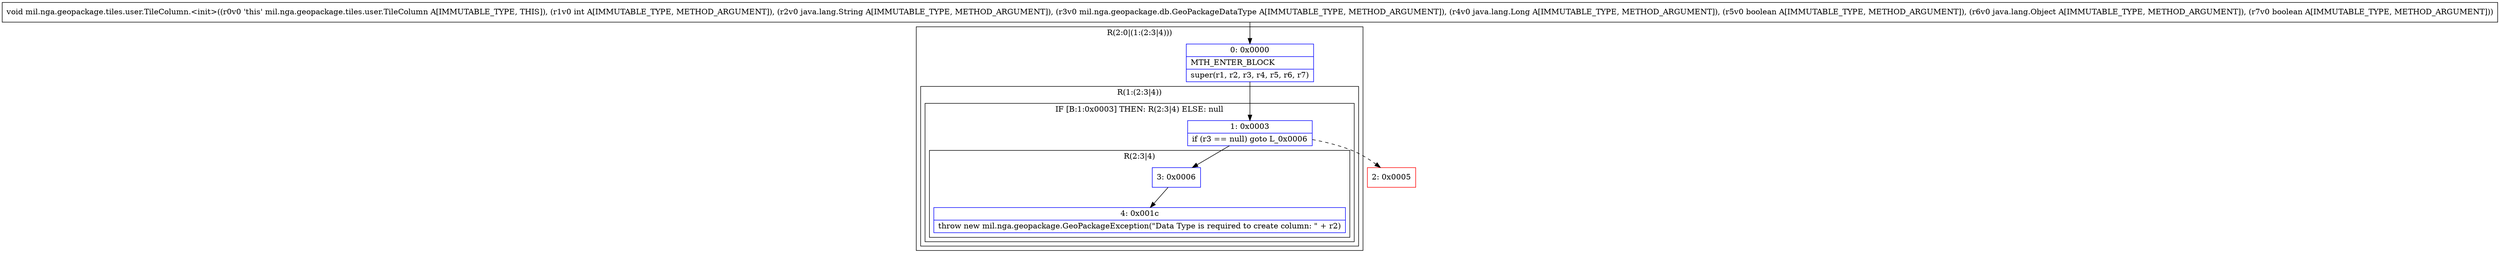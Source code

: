 digraph "CFG formil.nga.geopackage.tiles.user.TileColumn.\<init\>(ILjava\/lang\/String;Lmil\/nga\/geopackage\/db\/GeoPackageDataType;Ljava\/lang\/Long;ZLjava\/lang\/Object;Z)V" {
subgraph cluster_Region_1231311292 {
label = "R(2:0|(1:(2:3|4)))";
node [shape=record,color=blue];
Node_0 [shape=record,label="{0\:\ 0x0000|MTH_ENTER_BLOCK\l|super(r1, r2, r3, r4, r5, r6, r7)\l}"];
subgraph cluster_Region_1410951126 {
label = "R(1:(2:3|4))";
node [shape=record,color=blue];
subgraph cluster_IfRegion_437030037 {
label = "IF [B:1:0x0003] THEN: R(2:3|4) ELSE: null";
node [shape=record,color=blue];
Node_1 [shape=record,label="{1\:\ 0x0003|if (r3 == null) goto L_0x0006\l}"];
subgraph cluster_Region_1343087939 {
label = "R(2:3|4)";
node [shape=record,color=blue];
Node_3 [shape=record,label="{3\:\ 0x0006}"];
Node_4 [shape=record,label="{4\:\ 0x001c|throw new mil.nga.geopackage.GeoPackageException(\"Data Type is required to create column: \" + r2)\l}"];
}
}
}
}
Node_2 [shape=record,color=red,label="{2\:\ 0x0005}"];
MethodNode[shape=record,label="{void mil.nga.geopackage.tiles.user.TileColumn.\<init\>((r0v0 'this' mil.nga.geopackage.tiles.user.TileColumn A[IMMUTABLE_TYPE, THIS]), (r1v0 int A[IMMUTABLE_TYPE, METHOD_ARGUMENT]), (r2v0 java.lang.String A[IMMUTABLE_TYPE, METHOD_ARGUMENT]), (r3v0 mil.nga.geopackage.db.GeoPackageDataType A[IMMUTABLE_TYPE, METHOD_ARGUMENT]), (r4v0 java.lang.Long A[IMMUTABLE_TYPE, METHOD_ARGUMENT]), (r5v0 boolean A[IMMUTABLE_TYPE, METHOD_ARGUMENT]), (r6v0 java.lang.Object A[IMMUTABLE_TYPE, METHOD_ARGUMENT]), (r7v0 boolean A[IMMUTABLE_TYPE, METHOD_ARGUMENT])) }"];
MethodNode -> Node_0;
Node_0 -> Node_1;
Node_1 -> Node_2[style=dashed];
Node_1 -> Node_3;
Node_3 -> Node_4;
}

